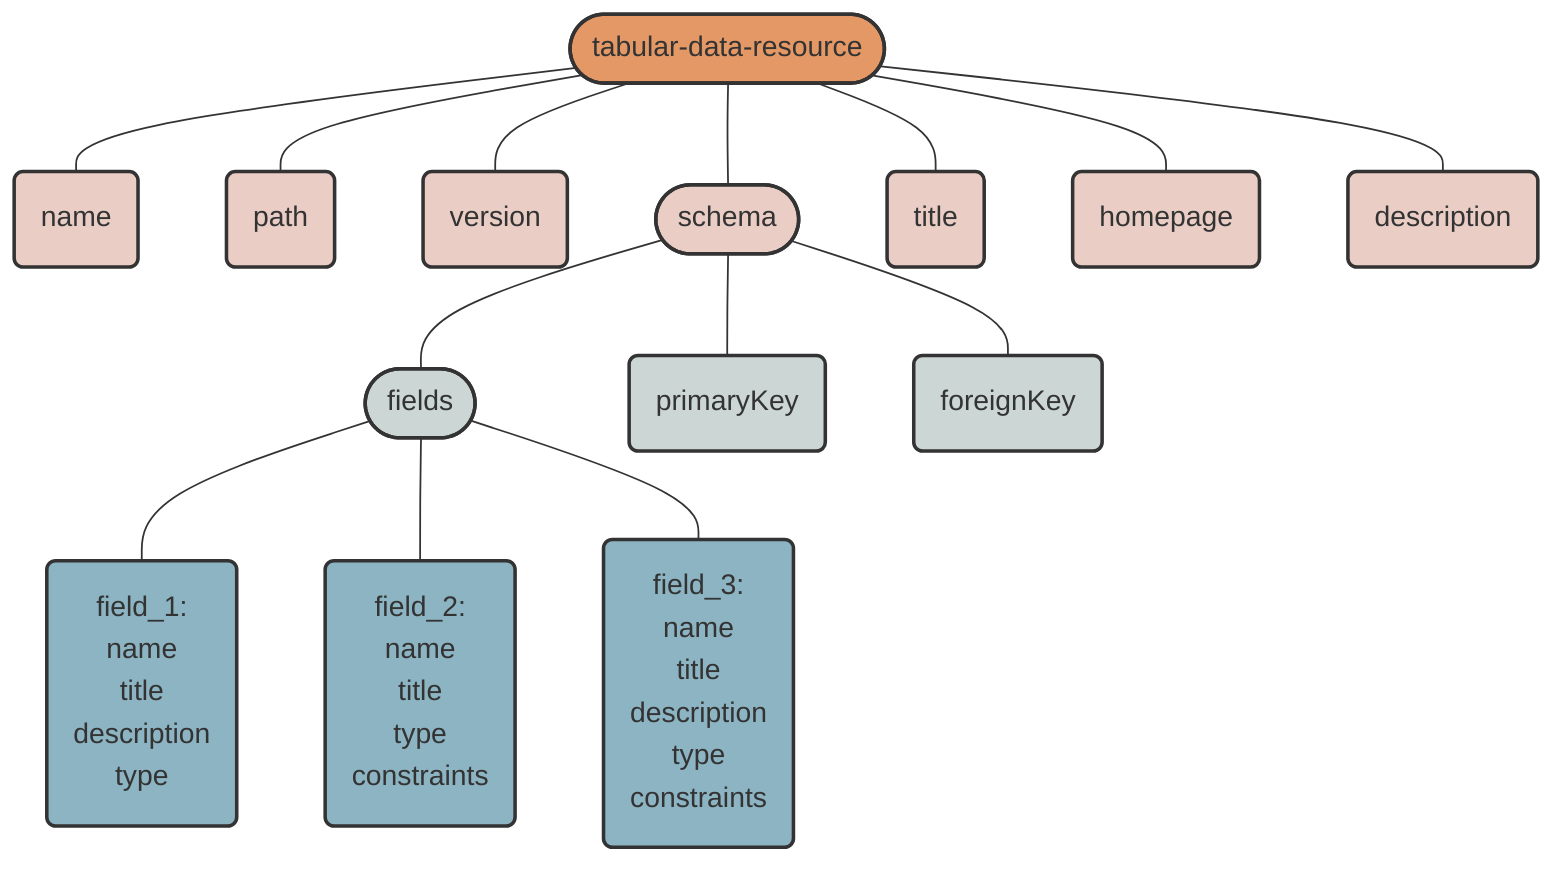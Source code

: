 flowchart TB

classDef I fill:#E49865,stroke:#333,stroke-width:2px;
classDef II fill:#EACEC5,stroke:#333,stroke-width:2px;
classDef III fill:#CBD6D5,stroke:#333,stroke-width:2px;
classDef IIII fill:#8CB4C3,stroke:#333,stroke-width:2px;

tdr([tabular-data-resource]):::I

name(name):::II
path(path):::II
version(version):::II   
schema([schema]):::II
title(title):::II
homepage(homepage):::II
description(description):::II

tdr --- name
tdr --- path
tdr --- version   
tdr --- title
tdr --- description
tdr --- homepage
tdr --- schema

schema --- fields([fields]):::III
schema --- primaryKey(primaryKey):::III
schema --- foreignKey(foreignKey):::III

fields --- field_name_1(field_1:\nname \n title \n description \n type):::IIII
fields --- field_name_2(field_2:\nname \n title \n type \n constraints):::IIII
fields --- field_name_3(field_3:\nname \n title \n description \n type \n constraints):::IIII